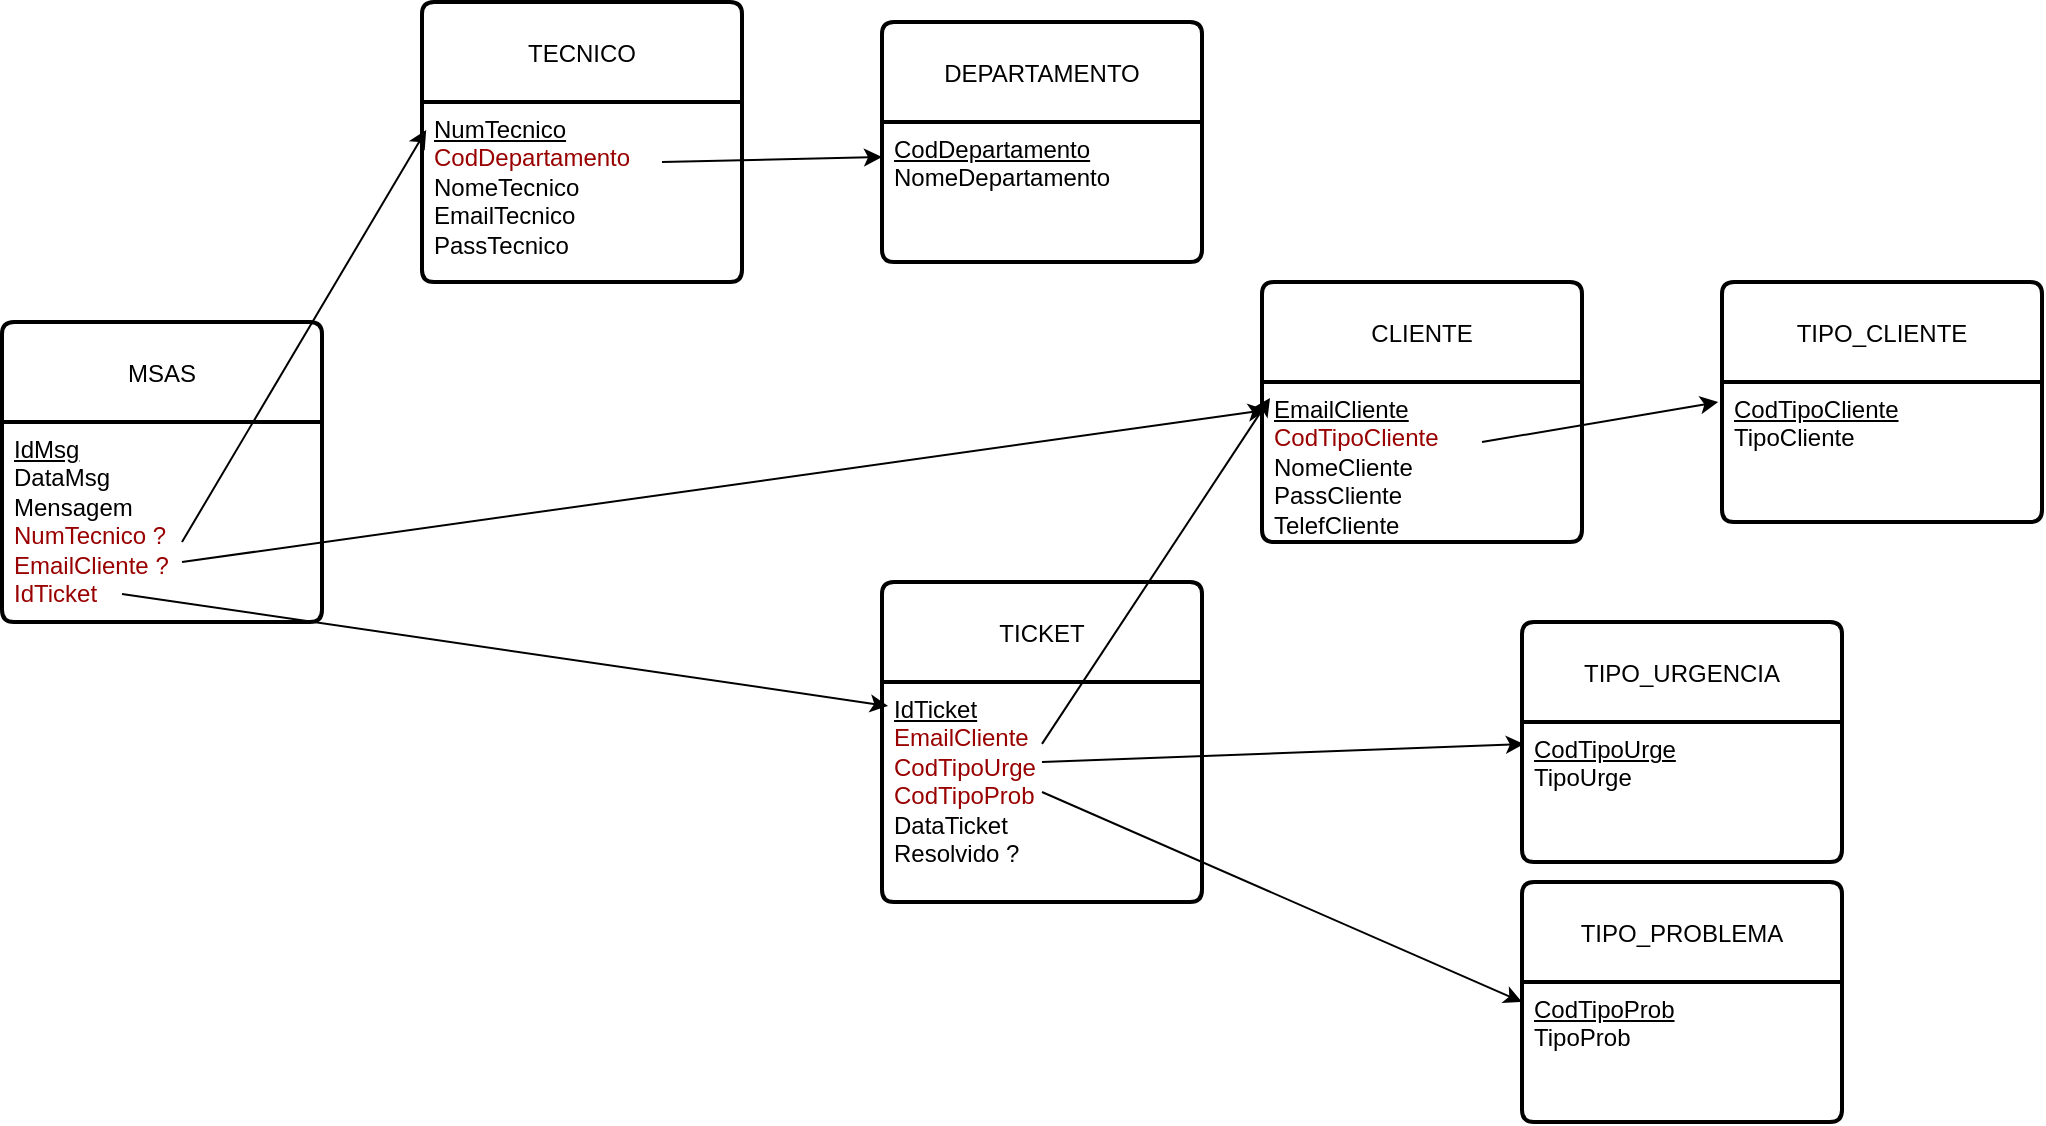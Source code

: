 <mxfile version="28.2.7">
  <diagram name="Página-1" id="IFGHyDwvx_VGOPaaDv2B">
    <mxGraphModel dx="2013" dy="755" grid="1" gridSize="10" guides="1" tooltips="1" connect="1" arrows="1" fold="1" page="1" pageScale="1" pageWidth="827" pageHeight="1169" math="0" shadow="0">
      <root>
        <mxCell id="0" />
        <mxCell id="1" parent="0" />
        <mxCell id="ezBcjOUOekwFjwQ4SXCX-1" value="&lt;span style=&quot;font-size: 12px;&quot;&gt;DEPARTAMENTO&lt;/span&gt;" style="swimlane;childLayout=stackLayout;horizontal=1;startSize=50;horizontalStack=0;rounded=1;fontSize=14;fontStyle=0;strokeWidth=2;resizeParent=0;resizeLast=1;shadow=0;dashed=0;align=center;arcSize=4;whiteSpace=wrap;html=1;" parent="1" vertex="1">
          <mxGeometry x="220" y="240" width="160" height="120" as="geometry" />
        </mxCell>
        <mxCell id="ezBcjOUOekwFjwQ4SXCX-2" value="&lt;u&gt;CodDepartamento&lt;/u&gt;&lt;div&gt;NomeDepartamento&lt;/div&gt;" style="align=left;strokeColor=none;fillColor=none;spacingLeft=4;spacingRight=4;fontSize=12;verticalAlign=top;resizable=0;rotatable=0;part=1;html=1;whiteSpace=wrap;" parent="ezBcjOUOekwFjwQ4SXCX-1" vertex="1">
          <mxGeometry y="50" width="160" height="70" as="geometry" />
        </mxCell>
        <mxCell id="ezBcjOUOekwFjwQ4SXCX-3" value="&lt;span style=&quot;font-size: 12px;&quot;&gt;TECNICO&lt;/span&gt;" style="swimlane;childLayout=stackLayout;horizontal=1;startSize=50;horizontalStack=0;rounded=1;fontSize=14;fontStyle=0;strokeWidth=2;resizeParent=0;resizeLast=1;shadow=0;dashed=0;align=center;arcSize=4;whiteSpace=wrap;html=1;" parent="1" vertex="1">
          <mxGeometry x="-10" y="230" width="160" height="140" as="geometry" />
        </mxCell>
        <mxCell id="ezBcjOUOekwFjwQ4SXCX-25" value="" style="endArrow=classic;html=1;rounded=0;entryX=0;entryY=0.25;entryDx=0;entryDy=0;" parent="ezBcjOUOekwFjwQ4SXCX-3" target="ezBcjOUOekwFjwQ4SXCX-2" edge="1">
          <mxGeometry width="50" height="50" relative="1" as="geometry">
            <mxPoint x="120" y="80" as="sourcePoint" />
            <mxPoint x="170" y="30" as="targetPoint" />
          </mxGeometry>
        </mxCell>
        <mxCell id="ezBcjOUOekwFjwQ4SXCX-4" value="&lt;u&gt;NumTecnico&lt;/u&gt;&lt;div&gt;&lt;font style=&quot;color: rgb(153, 0, 0);&quot;&gt;CodDepartamento&lt;/font&gt;&lt;/div&gt;&lt;div&gt;&lt;span style=&quot;background-color: transparent; color: light-dark(rgb(0, 0, 0), rgb(255, 255, 255));&quot;&gt;NomeTecnico&lt;/span&gt;&lt;div&gt;EmailTecnico&lt;/div&gt;&lt;div&gt;PassTecnico&lt;/div&gt;&lt;/div&gt;" style="align=left;strokeColor=none;fillColor=none;spacingLeft=4;spacingRight=4;fontSize=12;verticalAlign=top;resizable=0;rotatable=0;part=1;html=1;whiteSpace=wrap;" parent="ezBcjOUOekwFjwQ4SXCX-3" vertex="1">
          <mxGeometry y="50" width="160" height="90" as="geometry" />
        </mxCell>
        <mxCell id="ezBcjOUOekwFjwQ4SXCX-7" value="&lt;span style=&quot;font-size: 12px;&quot;&gt;CLIENTE&lt;/span&gt;" style="swimlane;childLayout=stackLayout;horizontal=1;startSize=50;horizontalStack=0;rounded=1;fontSize=14;fontStyle=0;strokeWidth=2;resizeParent=0;resizeLast=1;shadow=0;dashed=0;align=center;arcSize=4;whiteSpace=wrap;html=1;" parent="1" vertex="1">
          <mxGeometry x="410" y="370" width="160" height="130" as="geometry" />
        </mxCell>
        <mxCell id="ezBcjOUOekwFjwQ4SXCX-28" value="" style="endArrow=classic;html=1;rounded=0;entryX=-0.012;entryY=0.143;entryDx=0;entryDy=0;entryPerimeter=0;" parent="ezBcjOUOekwFjwQ4SXCX-7" target="ezBcjOUOekwFjwQ4SXCX-10" edge="1">
          <mxGeometry width="50" height="50" relative="1" as="geometry">
            <mxPoint x="110" y="80" as="sourcePoint" />
            <mxPoint x="240" y="60" as="targetPoint" />
          </mxGeometry>
        </mxCell>
        <mxCell id="ezBcjOUOekwFjwQ4SXCX-8" value="&lt;u&gt;EmailCliente&lt;/u&gt;&lt;div&gt;&lt;font style=&quot;color: rgb(153, 0, 0);&quot;&gt;CodTipoCliente&lt;/font&gt;&lt;br&gt;&lt;div&gt;NomeCliente&lt;/div&gt;&lt;div&gt;PassCliente&lt;/div&gt;&lt;div&gt;TelefCliente&lt;/div&gt;&lt;/div&gt;" style="align=left;strokeColor=none;fillColor=none;spacingLeft=4;spacingRight=4;fontSize=12;verticalAlign=top;resizable=0;rotatable=0;part=1;html=1;whiteSpace=wrap;" parent="ezBcjOUOekwFjwQ4SXCX-7" vertex="1">
          <mxGeometry y="50" width="160" height="80" as="geometry" />
        </mxCell>
        <mxCell id="ezBcjOUOekwFjwQ4SXCX-9" value="&lt;span style=&quot;font-size: 12px;&quot;&gt;TIPO_CLIENTE&lt;/span&gt;" style="swimlane;childLayout=stackLayout;horizontal=1;startSize=50;horizontalStack=0;rounded=1;fontSize=14;fontStyle=0;strokeWidth=2;resizeParent=0;resizeLast=1;shadow=0;dashed=0;align=center;arcSize=4;whiteSpace=wrap;html=1;" parent="1" vertex="1">
          <mxGeometry x="640" y="370" width="160" height="120" as="geometry" />
        </mxCell>
        <mxCell id="ezBcjOUOekwFjwQ4SXCX-10" value="&lt;u&gt;CodTipoCliente&lt;/u&gt;&lt;div&gt;TipoCliente&lt;/div&gt;" style="align=left;strokeColor=none;fillColor=none;spacingLeft=4;spacingRight=4;fontSize=12;verticalAlign=top;resizable=0;rotatable=0;part=1;html=1;whiteSpace=wrap;" parent="ezBcjOUOekwFjwQ4SXCX-9" vertex="1">
          <mxGeometry y="50" width="160" height="70" as="geometry" />
        </mxCell>
        <mxCell id="ezBcjOUOekwFjwQ4SXCX-11" value="&lt;span style=&quot;font-size: 12px;&quot;&gt;MSAS&lt;/span&gt;" style="swimlane;childLayout=stackLayout;horizontal=1;startSize=50;horizontalStack=0;rounded=1;fontSize=14;fontStyle=0;strokeWidth=2;resizeParent=0;resizeLast=1;shadow=0;dashed=0;align=center;arcSize=4;whiteSpace=wrap;html=1;" parent="1" vertex="1">
          <mxGeometry x="-220" y="390" width="160" height="150" as="geometry" />
        </mxCell>
        <mxCell id="0UeGOBf8bFeB7BIAiwbY-13" value="" style="endArrow=classic;html=1;rounded=0;entryX=0.013;entryY=0.156;entryDx=0;entryDy=0;entryPerimeter=0;" edge="1" parent="ezBcjOUOekwFjwQ4SXCX-11" target="ezBcjOUOekwFjwQ4SXCX-4">
          <mxGeometry width="50" height="50" relative="1" as="geometry">
            <mxPoint x="90" y="110" as="sourcePoint" />
            <mxPoint x="140" y="60" as="targetPoint" />
          </mxGeometry>
        </mxCell>
        <mxCell id="0UeGOBf8bFeB7BIAiwbY-14" value="" style="endArrow=classic;html=1;rounded=0;entryX=0.013;entryY=0.175;entryDx=0;entryDy=0;entryPerimeter=0;" edge="1" parent="ezBcjOUOekwFjwQ4SXCX-11" target="ezBcjOUOekwFjwQ4SXCX-8">
          <mxGeometry width="50" height="50" relative="1" as="geometry">
            <mxPoint x="90" y="120" as="sourcePoint" />
            <mxPoint x="140" y="70" as="targetPoint" />
          </mxGeometry>
        </mxCell>
        <mxCell id="ezBcjOUOekwFjwQ4SXCX-12" value="&lt;div&gt;&lt;u&gt;IdMsg&lt;/u&gt;&lt;/div&gt;DataMsg&lt;div&gt;Mensagem&lt;/div&gt;&lt;div&gt;&lt;span style=&quot;background-color: transparent; color: light-dark(rgb(153, 0, 0), rgb(255, 181, 181));&quot;&gt;NumTecnico ?&lt;/span&gt;&lt;/div&gt;&lt;div&gt;&lt;span style=&quot;background-color: transparent; color: light-dark(rgb(153, 0, 0), rgb(255, 181, 181));&quot;&gt;EmailCliente ?&lt;/span&gt;&lt;/div&gt;&lt;div&gt;&lt;font color=&quot;#990000&quot;&gt;IdTicket&lt;/font&gt;&lt;/div&gt;" style="align=left;strokeColor=none;fillColor=none;spacingLeft=4;spacingRight=4;fontSize=12;verticalAlign=top;resizable=0;rotatable=0;part=1;html=1;whiteSpace=wrap;" parent="ezBcjOUOekwFjwQ4SXCX-11" vertex="1">
          <mxGeometry y="50" width="160" height="100" as="geometry" />
        </mxCell>
        <mxCell id="0UeGOBf8bFeB7BIAiwbY-15" value="" style="endArrow=classic;html=1;rounded=0;entryX=0.019;entryY=0.109;entryDx=0;entryDy=0;entryPerimeter=0;" edge="1" parent="ezBcjOUOekwFjwQ4SXCX-11" target="ezBcjOUOekwFjwQ4SXCX-20">
          <mxGeometry width="50" height="50" relative="1" as="geometry">
            <mxPoint x="60" y="136" as="sourcePoint" />
            <mxPoint x="622" y="60" as="targetPoint" />
          </mxGeometry>
        </mxCell>
        <mxCell id="ezBcjOUOekwFjwQ4SXCX-13" value="&lt;span style=&quot;font-size: 12px;&quot;&gt;TIPO_PROBLEMA&lt;/span&gt;" style="swimlane;childLayout=stackLayout;horizontal=1;startSize=50;horizontalStack=0;rounded=1;fontSize=14;fontStyle=0;strokeWidth=2;resizeParent=0;resizeLast=1;shadow=0;dashed=0;align=center;arcSize=4;whiteSpace=wrap;html=1;" parent="1" vertex="1">
          <mxGeometry x="540" y="670" width="160" height="120" as="geometry" />
        </mxCell>
        <mxCell id="ezBcjOUOekwFjwQ4SXCX-14" value="&lt;u&gt;CodTipoProb&lt;/u&gt;&lt;div&gt;TipoProb&lt;/div&gt;" style="align=left;strokeColor=none;fillColor=none;spacingLeft=4;spacingRight=4;fontSize=12;verticalAlign=top;resizable=0;rotatable=0;part=1;html=1;whiteSpace=wrap;" parent="ezBcjOUOekwFjwQ4SXCX-13" vertex="1">
          <mxGeometry y="50" width="160" height="70" as="geometry" />
        </mxCell>
        <mxCell id="ezBcjOUOekwFjwQ4SXCX-15" value="&lt;span style=&quot;font-size: 12px;&quot;&gt;TIPO_URGENCIA&lt;/span&gt;" style="swimlane;childLayout=stackLayout;horizontal=1;startSize=50;horizontalStack=0;rounded=1;fontSize=14;fontStyle=0;strokeWidth=2;resizeParent=0;resizeLast=1;shadow=0;dashed=0;align=center;arcSize=4;whiteSpace=wrap;html=1;" parent="1" vertex="1">
          <mxGeometry x="540" y="540" width="160" height="120" as="geometry" />
        </mxCell>
        <mxCell id="ezBcjOUOekwFjwQ4SXCX-16" value="&lt;u&gt;CodTipoUrge&lt;/u&gt;&lt;div&gt;TipoUrge&lt;/div&gt;" style="align=left;strokeColor=none;fillColor=none;spacingLeft=4;spacingRight=4;fontSize=12;verticalAlign=top;resizable=0;rotatable=0;part=1;html=1;whiteSpace=wrap;" parent="ezBcjOUOekwFjwQ4SXCX-15" vertex="1">
          <mxGeometry y="50" width="160" height="70" as="geometry" />
        </mxCell>
        <mxCell id="ezBcjOUOekwFjwQ4SXCX-19" value="&lt;span style=&quot;font-size: 12px;&quot;&gt;TICKET&lt;/span&gt;" style="swimlane;childLayout=stackLayout;horizontal=1;startSize=50;horizontalStack=0;rounded=1;fontSize=14;fontStyle=0;strokeWidth=2;resizeParent=0;resizeLast=1;shadow=0;dashed=0;align=center;arcSize=4;whiteSpace=wrap;html=1;" parent="1" vertex="1">
          <mxGeometry x="220" y="520" width="160" height="160" as="geometry" />
        </mxCell>
        <mxCell id="UUcsUUOOmD3G52KJsvRW-2" value="" style="endArrow=classic;html=1;rounded=0;entryX=0.025;entryY=0.1;entryDx=0;entryDy=0;entryPerimeter=0;" parent="ezBcjOUOekwFjwQ4SXCX-19" target="ezBcjOUOekwFjwQ4SXCX-8" edge="1">
          <mxGeometry width="50" height="50" relative="1" as="geometry">
            <mxPoint x="79.998" y="80.96" as="sourcePoint" />
            <mxPoint x="166.6" y="-30.0" as="targetPoint" />
          </mxGeometry>
        </mxCell>
        <mxCell id="UUcsUUOOmD3G52KJsvRW-5" value="" style="endArrow=classic;html=1;rounded=0;entryX=0.006;entryY=0.157;entryDx=0;entryDy=0;entryPerimeter=0;" parent="ezBcjOUOekwFjwQ4SXCX-19" target="ezBcjOUOekwFjwQ4SXCX-16" edge="1">
          <mxGeometry width="50" height="50" relative="1" as="geometry">
            <mxPoint x="80" y="90" as="sourcePoint" />
            <mxPoint x="130" y="40" as="targetPoint" />
          </mxGeometry>
        </mxCell>
        <mxCell id="UUcsUUOOmD3G52KJsvRW-6" value="" style="endArrow=classic;html=1;rounded=0;entryX=0;entryY=0.5;entryDx=0;entryDy=0;" parent="ezBcjOUOekwFjwQ4SXCX-19" target="ezBcjOUOekwFjwQ4SXCX-13" edge="1">
          <mxGeometry width="50" height="50" relative="1" as="geometry">
            <mxPoint x="80" y="105" as="sourcePoint" />
            <mxPoint x="130" y="55" as="targetPoint" />
          </mxGeometry>
        </mxCell>
        <mxCell id="ezBcjOUOekwFjwQ4SXCX-20" value="&lt;u&gt;IdTicket&lt;/u&gt;&lt;div&gt;&lt;font style=&quot;color: rgb(153, 0, 0);&quot;&gt;EmailCliente&lt;/font&gt;&lt;/div&gt;&lt;div&gt;&lt;font color=&quot;#990000&quot;&gt;CodTipoUrge&lt;/font&gt;&lt;/div&gt;&lt;div&gt;&lt;font color=&quot;#990000&quot;&gt;CodTipoProb&lt;br&gt;&lt;/font&gt;&lt;div&gt;DataTicket&lt;/div&gt;&lt;div&gt;Resolvido ?&lt;/div&gt;&lt;/div&gt;" style="align=left;strokeColor=none;fillColor=none;spacingLeft=4;spacingRight=4;fontSize=12;verticalAlign=top;resizable=0;rotatable=0;part=1;html=1;whiteSpace=wrap;" parent="ezBcjOUOekwFjwQ4SXCX-19" vertex="1">
          <mxGeometry y="50" width="160" height="110" as="geometry" />
        </mxCell>
      </root>
    </mxGraphModel>
  </diagram>
</mxfile>
